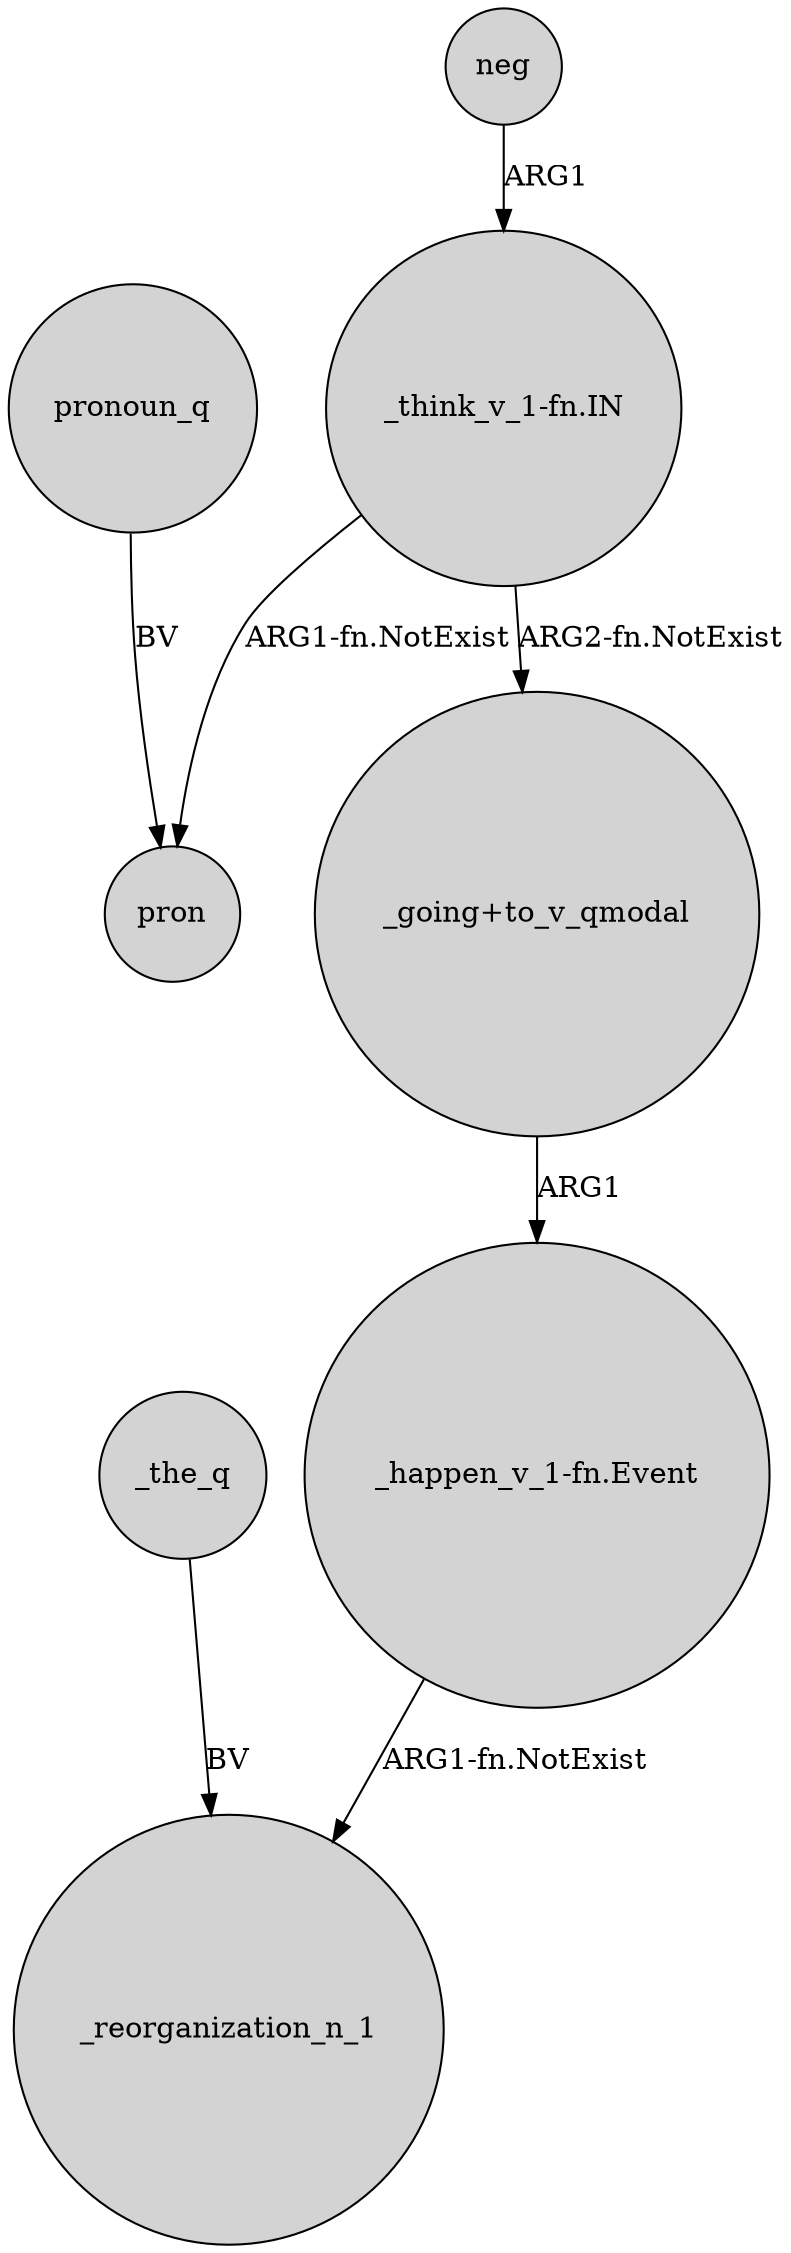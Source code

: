 digraph {
	node [shape=circle style=filled]
	"_think_v_1-fn.IN" -> "_going+to_v_qmodal" [label="ARG2-fn.NotExist"]
	_the_q -> _reorganization_n_1 [label=BV]
	"_happen_v_1-fn.Event" -> _reorganization_n_1 [label="ARG1-fn.NotExist"]
	"_think_v_1-fn.IN" -> pron [label="ARG1-fn.NotExist"]
	neg -> "_think_v_1-fn.IN" [label=ARG1]
	"_going+to_v_qmodal" -> "_happen_v_1-fn.Event" [label=ARG1]
	pronoun_q -> pron [label=BV]
}
